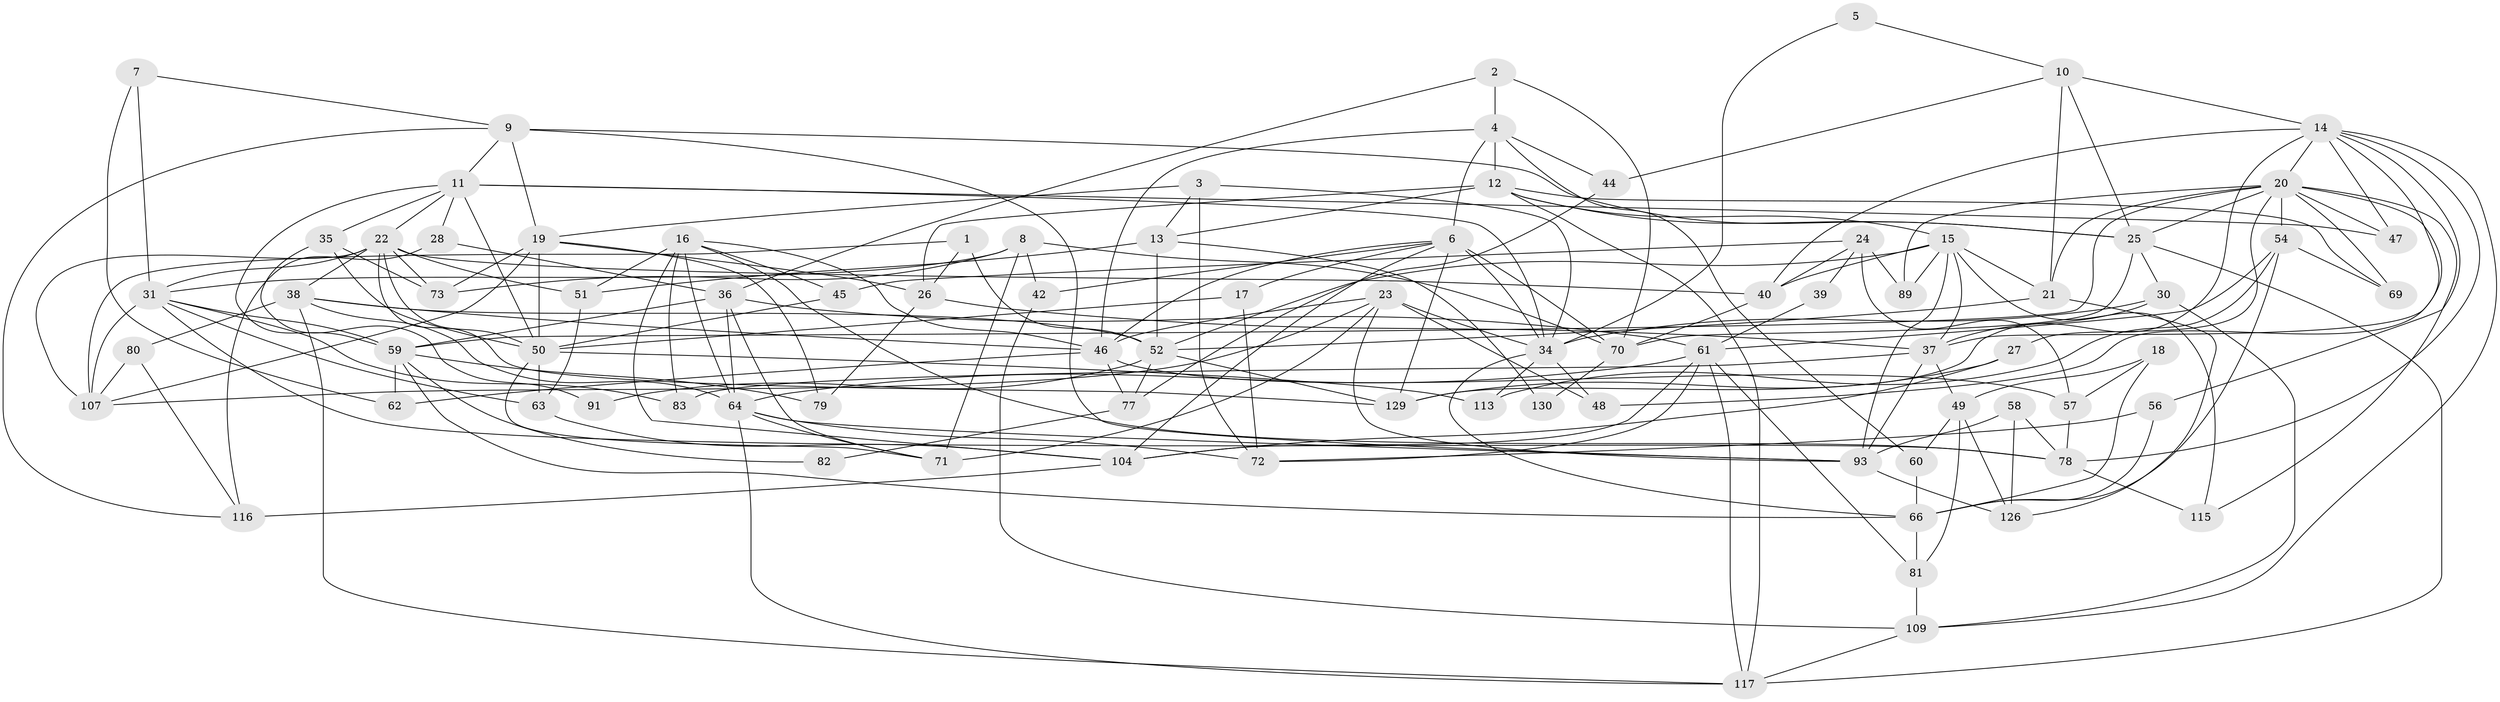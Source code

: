 // original degree distribution, {3: 0.3082706766917293, 4: 0.2781954887218045, 2: 0.10526315789473684, 5: 0.16541353383458646, 6: 0.09022556390977443, 7: 0.03759398496240601, 8: 0.015037593984962405}
// Generated by graph-tools (version 1.1) at 2025/41/03/06/25 10:41:54]
// undirected, 83 vertices, 208 edges
graph export_dot {
graph [start="1"]
  node [color=gray90,style=filled];
  1;
  2 [super="+67"];
  3 [super="+119"];
  4 [super="+86"];
  5;
  6 [super="+118"];
  7;
  8 [super="+131"];
  9 [super="+123"];
  10 [super="+84"];
  11 [super="+33"];
  12 [super="+55"];
  13;
  14 [super="+108"];
  15 [super="+29"];
  16 [super="+99"];
  17;
  18;
  19 [super="+128"];
  20 [super="+41"];
  21 [super="+132"];
  22 [super="+32"];
  23 [super="+75"];
  24 [super="+92"];
  25 [super="+121"];
  26 [super="+43"];
  27;
  28;
  30;
  31 [super="+76"];
  34 [super="+127"];
  35;
  36 [super="+96"];
  37;
  38 [super="+102"];
  39;
  40 [super="+112"];
  42 [super="+88"];
  44 [super="+53"];
  45;
  46 [super="+97"];
  47;
  48;
  49 [super="+65"];
  50 [super="+101"];
  51 [super="+110"];
  52 [super="+94"];
  54 [super="+105"];
  56;
  57;
  58;
  59 [super="+90"];
  60;
  61 [super="+68"];
  62;
  63 [super="+103"];
  64 [super="+74"];
  66 [super="+85"];
  69;
  70 [super="+95"];
  71 [super="+111"];
  72 [super="+122"];
  73 [super="+100"];
  77;
  78 [super="+87"];
  79;
  80;
  81 [super="+98"];
  82;
  83;
  89;
  91;
  93 [super="+106"];
  104 [super="+120"];
  107 [super="+114"];
  109 [super="+125"];
  113;
  115;
  116;
  117 [super="+124"];
  126;
  129 [super="+133"];
  130;
  1 -- 26;
  1 -- 52;
  1 -- 107;
  2 -- 70;
  2 -- 36;
  2 -- 4;
  3 -- 34 [weight=2];
  3 -- 72;
  3 -- 19;
  3 -- 13;
  4 -- 60;
  4 -- 44;
  4 -- 6;
  4 -- 12;
  4 -- 46;
  5 -- 10;
  5 -- 34;
  6 -- 129;
  6 -- 34 [weight=2];
  6 -- 17;
  6 -- 104;
  6 -- 42;
  6 -- 70;
  6 -- 46;
  7 -- 62;
  7 -- 9;
  7 -- 31;
  8 -- 42 [weight=2];
  8 -- 71 [weight=2];
  8 -- 70;
  8 -- 73;
  8 -- 31;
  9 -- 93;
  9 -- 19;
  9 -- 116;
  9 -- 11;
  9 -- 25;
  10 -- 14 [weight=2];
  10 -- 44;
  10 -- 21;
  10 -- 25;
  11 -- 50;
  11 -- 34;
  11 -- 35;
  11 -- 47;
  11 -- 22;
  11 -- 28;
  11 -- 59;
  12 -- 117;
  12 -- 13;
  12 -- 69;
  12 -- 25;
  12 -- 26;
  12 -- 15;
  13 -- 52;
  13 -- 130;
  13 -- 51;
  14 -- 40;
  14 -- 78;
  14 -- 37;
  14 -- 56;
  14 -- 47;
  14 -- 20;
  14 -- 109;
  14 -- 129;
  15 -- 115;
  15 -- 21;
  15 -- 52;
  15 -- 37;
  15 -- 40;
  15 -- 89;
  15 -- 93;
  16 -- 45;
  16 -- 51;
  16 -- 78;
  16 -- 83;
  16 -- 46;
  16 -- 104;
  16 -- 64;
  17 -- 72;
  17 -- 50;
  18 -- 57;
  18 -- 66;
  18 -- 49;
  19 -- 79;
  19 -- 26;
  19 -- 73;
  19 -- 107;
  19 -- 50;
  20 -- 54;
  20 -- 27;
  20 -- 48;
  20 -- 59;
  20 -- 89;
  20 -- 115;
  20 -- 69;
  20 -- 47;
  20 -- 25;
  20 -- 21;
  21 -- 52;
  21 -- 126;
  22 -- 51;
  22 -- 107 [weight=2];
  22 -- 50;
  22 -- 38;
  22 -- 73;
  22 -- 40;
  22 -- 129;
  22 -- 31;
  23 -- 48;
  23 -- 93;
  23 -- 34;
  23 -- 71;
  23 -- 107;
  23 -- 46;
  24 -- 45;
  24 -- 57;
  24 -- 89;
  24 -- 40;
  24 -- 39;
  25 -- 70;
  25 -- 117;
  25 -- 30;
  26 -- 37;
  26 -- 79;
  27 -- 129;
  27 -- 104;
  28 -- 116;
  28 -- 36 [weight=2];
  30 -- 37;
  30 -- 109;
  30 -- 34;
  31 -- 83;
  31 -- 78;
  31 -- 107;
  31 -- 59;
  31 -- 63;
  34 -- 113;
  34 -- 66;
  34 -- 48;
  35 -- 50;
  35 -- 91;
  35 -- 73;
  36 -- 64;
  36 -- 71;
  36 -- 59;
  36 -- 61;
  37 -- 93;
  37 -- 49;
  37 -- 83;
  38 -- 46;
  38 -- 117;
  38 -- 80;
  38 -- 52;
  38 -- 64;
  39 -- 61;
  40 -- 70;
  42 -- 109;
  44 -- 77;
  45 -- 50;
  46 -- 62;
  46 -- 57;
  46 -- 77;
  49 -- 126;
  49 -- 60;
  49 -- 81;
  50 -- 113;
  50 -- 71;
  50 -- 63;
  51 -- 63;
  52 -- 77;
  52 -- 91;
  52 -- 129;
  54 -- 113;
  54 -- 69;
  54 -- 66;
  54 -- 61;
  56 -- 66;
  56 -- 72;
  57 -- 78;
  58 -- 126;
  58 -- 78;
  58 -- 93;
  59 -- 62;
  59 -- 79;
  59 -- 82;
  59 -- 66;
  60 -- 66;
  61 -- 64;
  61 -- 72;
  61 -- 81;
  61 -- 104;
  61 -- 117;
  63 -- 104;
  64 -- 117;
  64 -- 71;
  64 -- 72;
  64 -- 93;
  66 -- 81;
  70 -- 130;
  77 -- 82;
  78 -- 115;
  80 -- 116;
  80 -- 107;
  81 -- 109;
  93 -- 126;
  104 -- 116;
  109 -- 117;
}
